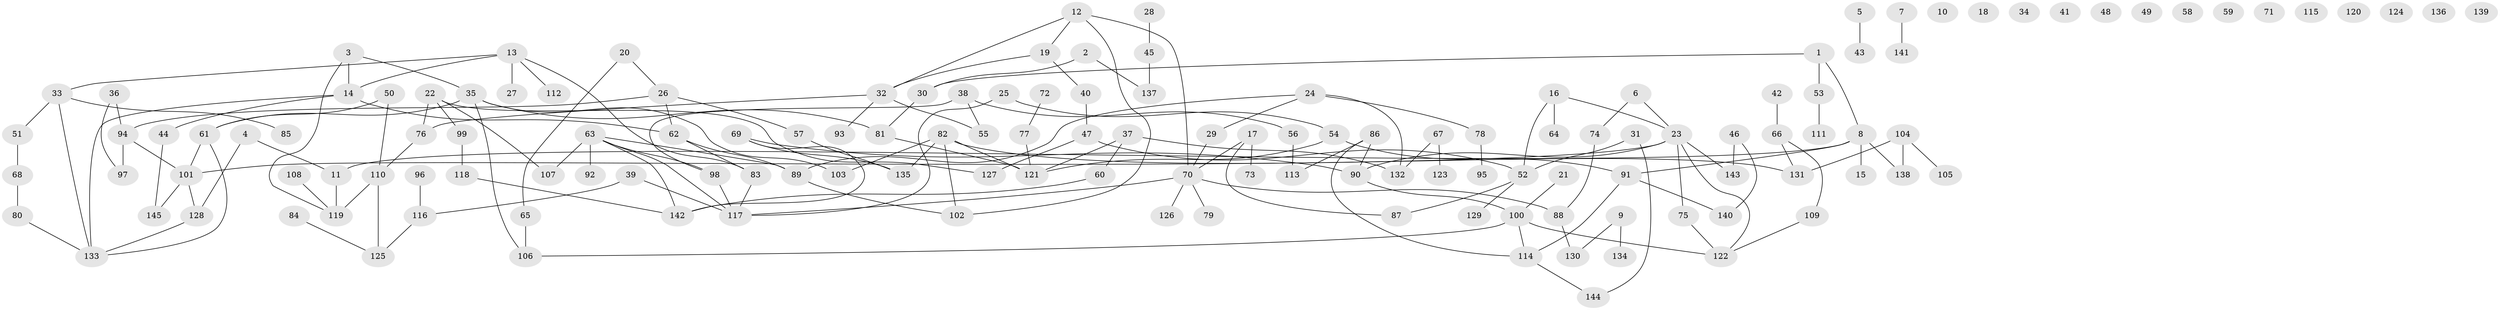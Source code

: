 // coarse degree distribution, {6: 0.0891089108910891, 2: 0.22772277227722773, 1: 0.21782178217821782, 0: 0.1485148514851485, 5: 0.04950495049504951, 4: 0.1188118811881188, 3: 0.12871287128712872, 9: 0.009900990099009901, 7: 0.009900990099009901}
// Generated by graph-tools (version 1.1) at 2025/41/03/06/25 10:41:24]
// undirected, 145 vertices, 173 edges
graph export_dot {
graph [start="1"]
  node [color=gray90,style=filled];
  1;
  2;
  3;
  4;
  5;
  6;
  7;
  8;
  9;
  10;
  11;
  12;
  13;
  14;
  15;
  16;
  17;
  18;
  19;
  20;
  21;
  22;
  23;
  24;
  25;
  26;
  27;
  28;
  29;
  30;
  31;
  32;
  33;
  34;
  35;
  36;
  37;
  38;
  39;
  40;
  41;
  42;
  43;
  44;
  45;
  46;
  47;
  48;
  49;
  50;
  51;
  52;
  53;
  54;
  55;
  56;
  57;
  58;
  59;
  60;
  61;
  62;
  63;
  64;
  65;
  66;
  67;
  68;
  69;
  70;
  71;
  72;
  73;
  74;
  75;
  76;
  77;
  78;
  79;
  80;
  81;
  82;
  83;
  84;
  85;
  86;
  87;
  88;
  89;
  90;
  91;
  92;
  93;
  94;
  95;
  96;
  97;
  98;
  99;
  100;
  101;
  102;
  103;
  104;
  105;
  106;
  107;
  108;
  109;
  110;
  111;
  112;
  113;
  114;
  115;
  116;
  117;
  118;
  119;
  120;
  121;
  122;
  123;
  124;
  125;
  126;
  127;
  128;
  129;
  130;
  131;
  132;
  133;
  134;
  135;
  136;
  137;
  138;
  139;
  140;
  141;
  142;
  143;
  144;
  145;
  1 -- 8;
  1 -- 30;
  1 -- 53;
  2 -- 30;
  2 -- 137;
  3 -- 14;
  3 -- 35;
  3 -- 119;
  4 -- 11;
  4 -- 128;
  5 -- 43;
  6 -- 23;
  6 -- 74;
  7 -- 141;
  8 -- 11;
  8 -- 15;
  8 -- 91;
  8 -- 138;
  9 -- 130;
  9 -- 134;
  11 -- 119;
  12 -- 19;
  12 -- 32;
  12 -- 70;
  12 -- 102;
  13 -- 14;
  13 -- 27;
  13 -- 33;
  13 -- 83;
  13 -- 112;
  14 -- 44;
  14 -- 62;
  14 -- 133;
  16 -- 23;
  16 -- 52;
  16 -- 64;
  17 -- 70;
  17 -- 73;
  17 -- 87;
  19 -- 32;
  19 -- 40;
  20 -- 26;
  20 -- 65;
  21 -- 100;
  22 -- 76;
  22 -- 99;
  22 -- 107;
  22 -- 127;
  23 -- 75;
  23 -- 90;
  23 -- 101;
  23 -- 122;
  23 -- 143;
  24 -- 29;
  24 -- 78;
  24 -- 89;
  24 -- 132;
  25 -- 54;
  25 -- 117;
  26 -- 57;
  26 -- 62;
  26 -- 94;
  28 -- 45;
  29 -- 70;
  30 -- 81;
  31 -- 52;
  31 -- 144;
  32 -- 55;
  32 -- 76;
  32 -- 93;
  33 -- 51;
  33 -- 85;
  33 -- 133;
  35 -- 61;
  35 -- 81;
  35 -- 103;
  35 -- 106;
  36 -- 94;
  36 -- 97;
  37 -- 60;
  37 -- 121;
  37 -- 132;
  38 -- 55;
  38 -- 56;
  38 -- 98;
  39 -- 116;
  39 -- 117;
  40 -- 47;
  42 -- 66;
  44 -- 145;
  45 -- 137;
  46 -- 140;
  46 -- 143;
  47 -- 52;
  47 -- 127;
  50 -- 61;
  50 -- 110;
  51 -- 68;
  52 -- 87;
  52 -- 129;
  53 -- 111;
  54 -- 91;
  54 -- 121;
  56 -- 113;
  57 -- 135;
  60 -- 142;
  61 -- 101;
  61 -- 133;
  62 -- 83;
  62 -- 89;
  63 -- 89;
  63 -- 92;
  63 -- 98;
  63 -- 107;
  63 -- 117;
  63 -- 142;
  65 -- 106;
  66 -- 109;
  66 -- 131;
  67 -- 123;
  67 -- 132;
  68 -- 80;
  69 -- 90;
  69 -- 135;
  69 -- 142;
  70 -- 79;
  70 -- 88;
  70 -- 117;
  70 -- 126;
  72 -- 77;
  74 -- 88;
  75 -- 122;
  76 -- 110;
  77 -- 121;
  78 -- 95;
  80 -- 133;
  81 -- 121;
  82 -- 102;
  82 -- 103;
  82 -- 121;
  82 -- 131;
  82 -- 135;
  83 -- 117;
  84 -- 125;
  86 -- 90;
  86 -- 113;
  86 -- 114;
  88 -- 130;
  89 -- 102;
  90 -- 100;
  91 -- 114;
  91 -- 140;
  94 -- 97;
  94 -- 101;
  96 -- 116;
  98 -- 117;
  99 -- 118;
  100 -- 106;
  100 -- 114;
  100 -- 122;
  101 -- 128;
  101 -- 145;
  104 -- 105;
  104 -- 131;
  104 -- 138;
  108 -- 119;
  109 -- 122;
  110 -- 119;
  110 -- 125;
  114 -- 144;
  116 -- 125;
  118 -- 142;
  128 -- 133;
}

